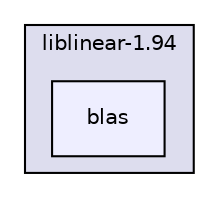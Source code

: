 digraph "externals/liblinear-1.94/blas" {
  compound=true
  node [ fontsize="10", fontname="Helvetica"];
  edge [ labelfontsize="10", labelfontname="Helvetica"];
  subgraph clusterdir_f1e454c9567da7020d340ae5bfb0116d {
    graph [ bgcolor="#ddddee", pencolor="black", label="liblinear-1.94" fontname="Helvetica", fontsize="10", URL="dir_f1e454c9567da7020d340ae5bfb0116d.html"]
  dir_9e018b47a9c35ced86741e43eae96328 [shape=box, label="blas", style="filled", fillcolor="#eeeeff", pencolor="black", URL="dir_9e018b47a9c35ced86741e43eae96328.html"];
  }
}
